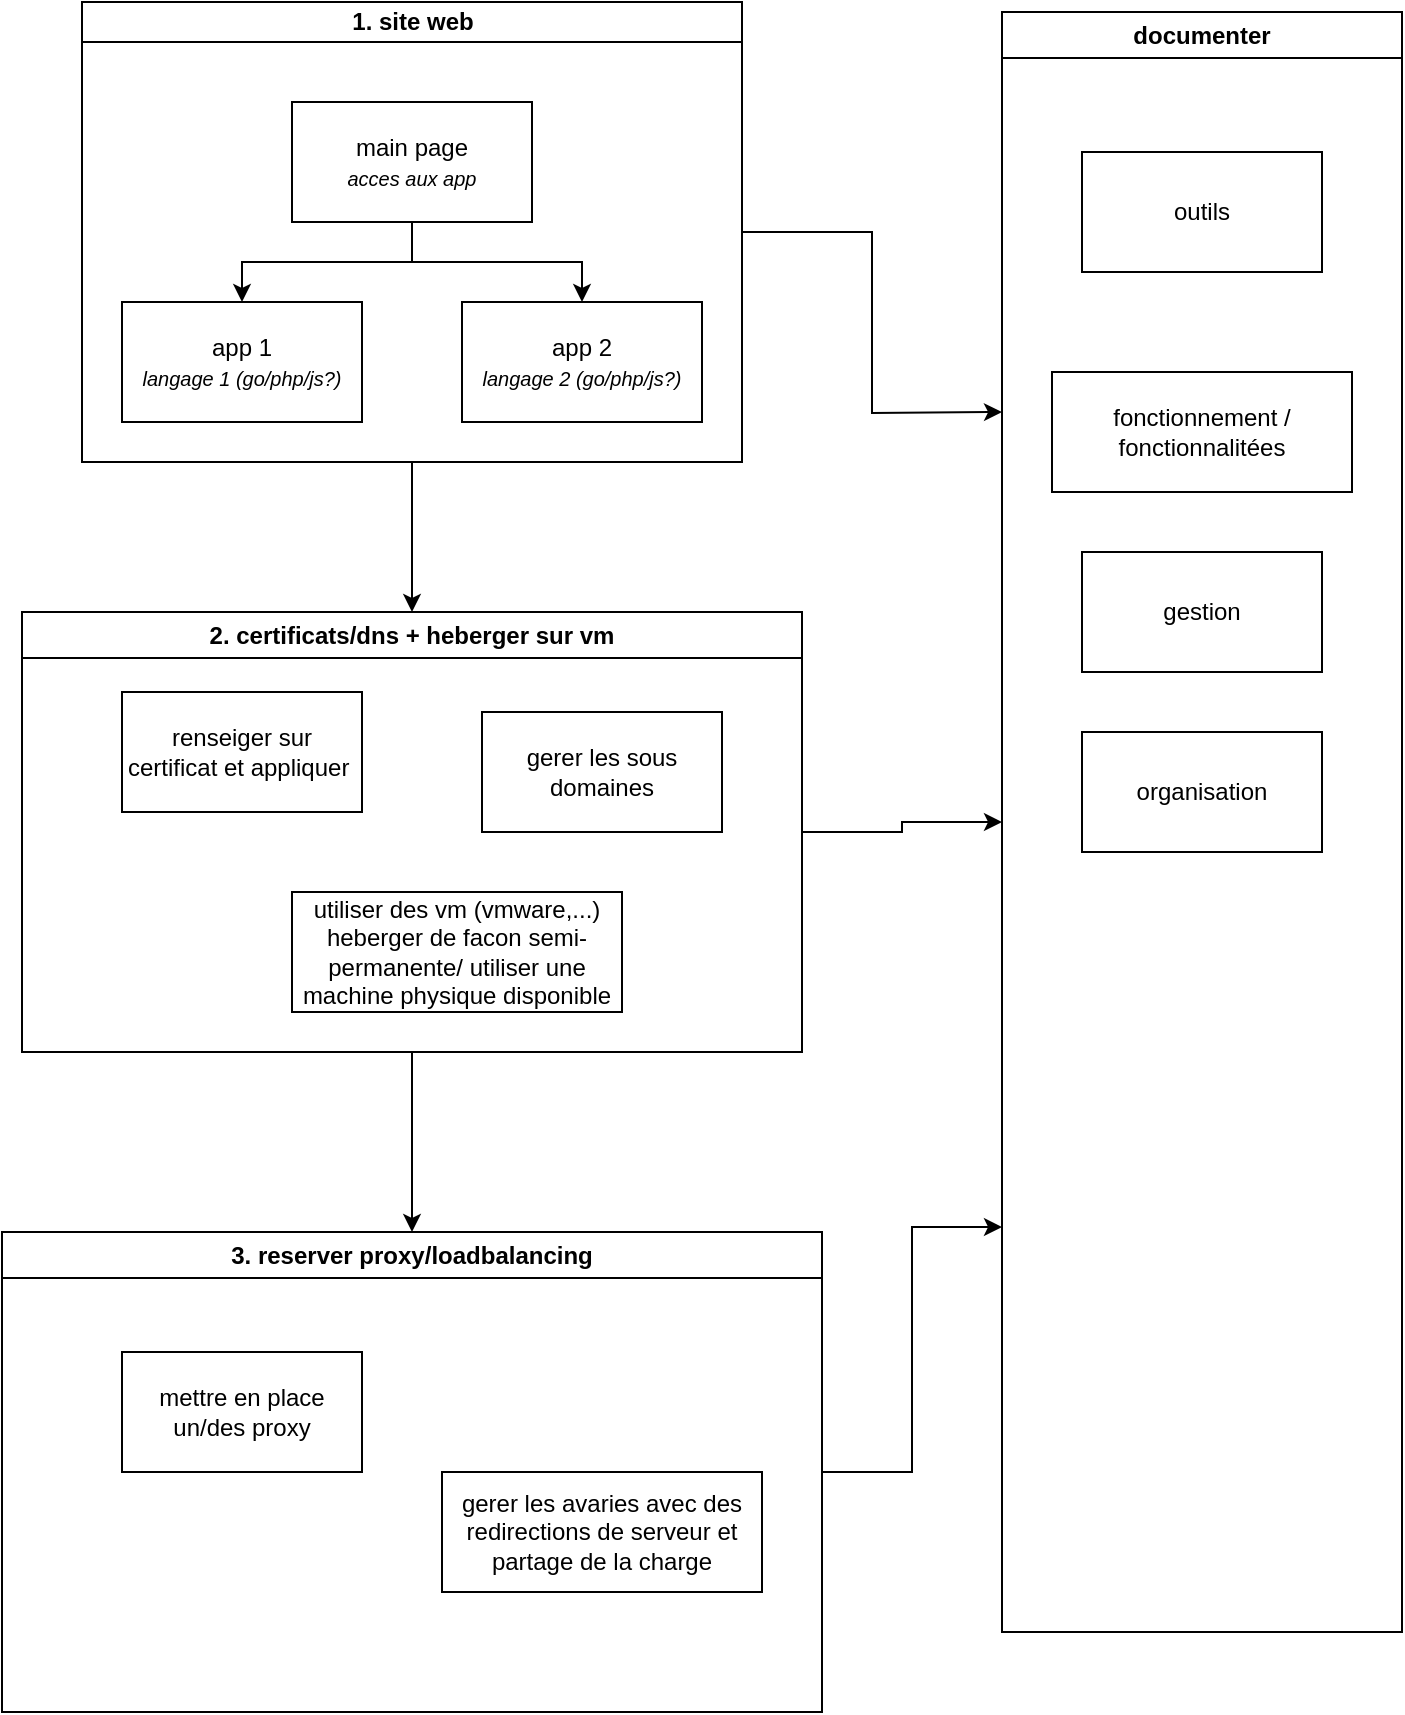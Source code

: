 <mxfile version="23.0.2" type="github">
  <diagram id="prtHgNgQTEPvFCAcTncT" name="Page-1">
    <mxGraphModel dx="1960" dy="950" grid="1" gridSize="10" guides="1" tooltips="1" connect="1" arrows="1" fold="1" page="1" pageScale="1" pageWidth="827" pageHeight="1169" math="0" shadow="0">
      <root>
        <mxCell id="0" />
        <mxCell id="1" parent="0" />
        <mxCell id="wllnhXUUlLf9FEZYVpir-10" style="edgeStyle=orthogonalEdgeStyle;rounded=0;orthogonalLoop=1;jettySize=auto;html=1;exitX=0.5;exitY=1;exitDx=0;exitDy=0;entryX=0.5;entryY=0;entryDx=0;entryDy=0;" edge="1" parent="1" source="dNxyNK7c78bLwvsdeMH5-11" target="wllnhXUUlLf9FEZYVpir-9">
          <mxGeometry relative="1" as="geometry" />
        </mxCell>
        <mxCell id="wllnhXUUlLf9FEZYVpir-21" style="edgeStyle=orthogonalEdgeStyle;rounded=0;orthogonalLoop=1;jettySize=auto;html=1;exitX=1;exitY=0.5;exitDx=0;exitDy=0;" edge="1" parent="1" source="dNxyNK7c78bLwvsdeMH5-11">
          <mxGeometry relative="1" as="geometry">
            <mxPoint x="560" y="245" as="targetPoint" />
          </mxGeometry>
        </mxCell>
        <mxCell id="dNxyNK7c78bLwvsdeMH5-11" value="1. site web" style="swimlane;html=1;startSize=20;horizontal=1;containerType=tree;glass=0;" parent="1" vertex="1">
          <mxGeometry x="100" y="40" width="330" height="230" as="geometry" />
        </mxCell>
        <mxCell id="wllnhXUUlLf9FEZYVpir-4" style="edgeStyle=orthogonalEdgeStyle;rounded=0;orthogonalLoop=1;jettySize=auto;html=1;exitX=0.5;exitY=1;exitDx=0;exitDy=0;entryX=0.5;entryY=0;entryDx=0;entryDy=0;" edge="1" parent="dNxyNK7c78bLwvsdeMH5-11" source="wllnhXUUlLf9FEZYVpir-1" target="wllnhXUUlLf9FEZYVpir-2">
          <mxGeometry relative="1" as="geometry" />
        </mxCell>
        <mxCell id="wllnhXUUlLf9FEZYVpir-5" style="edgeStyle=orthogonalEdgeStyle;rounded=0;orthogonalLoop=1;jettySize=auto;html=1;exitX=0.5;exitY=1;exitDx=0;exitDy=0;entryX=0.5;entryY=0;entryDx=0;entryDy=0;" edge="1" parent="dNxyNK7c78bLwvsdeMH5-11" source="wllnhXUUlLf9FEZYVpir-1" target="wllnhXUUlLf9FEZYVpir-3">
          <mxGeometry relative="1" as="geometry" />
        </mxCell>
        <mxCell id="wllnhXUUlLf9FEZYVpir-1" value="main page&lt;br&gt;&lt;i&gt;&lt;font style=&quot;font-size: 10px;&quot;&gt;acces aux app&lt;/font&gt;&lt;/i&gt;" style="rounded=0;whiteSpace=wrap;html=1;" vertex="1" parent="dNxyNK7c78bLwvsdeMH5-11">
          <mxGeometry x="105" y="50" width="120" height="60" as="geometry" />
        </mxCell>
        <mxCell id="wllnhXUUlLf9FEZYVpir-2" value="app 1&lt;br&gt;&lt;i&gt;&lt;font style=&quot;font-size: 10px;&quot;&gt;langage 1 (go/php/js?)&lt;/font&gt;&lt;/i&gt;" style="rounded=0;whiteSpace=wrap;html=1;" vertex="1" parent="dNxyNK7c78bLwvsdeMH5-11">
          <mxGeometry x="20" y="150" width="120" height="60" as="geometry" />
        </mxCell>
        <mxCell id="wllnhXUUlLf9FEZYVpir-3" value="app 2&lt;br&gt;&lt;i&gt;&lt;font style=&quot;font-size: 10px;&quot;&gt;langage 2 (go/php/js?)&lt;/font&gt;&lt;/i&gt;" style="rounded=0;whiteSpace=wrap;html=1;" vertex="1" parent="dNxyNK7c78bLwvsdeMH5-11">
          <mxGeometry x="190" y="150" width="120" height="60" as="geometry" />
        </mxCell>
        <mxCell id="wllnhXUUlLf9FEZYVpir-17" style="edgeStyle=orthogonalEdgeStyle;rounded=0;orthogonalLoop=1;jettySize=auto;html=1;exitX=0.5;exitY=1;exitDx=0;exitDy=0;entryX=0.5;entryY=0;entryDx=0;entryDy=0;" edge="1" parent="1" source="wllnhXUUlLf9FEZYVpir-9" target="wllnhXUUlLf9FEZYVpir-14">
          <mxGeometry relative="1" as="geometry" />
        </mxCell>
        <mxCell id="wllnhXUUlLf9FEZYVpir-22" style="edgeStyle=orthogonalEdgeStyle;rounded=0;orthogonalLoop=1;jettySize=auto;html=1;exitX=1;exitY=0.5;exitDx=0;exitDy=0;entryX=0;entryY=0.5;entryDx=0;entryDy=0;" edge="1" parent="1" source="wllnhXUUlLf9FEZYVpir-9" target="wllnhXUUlLf9FEZYVpir-19">
          <mxGeometry relative="1" as="geometry" />
        </mxCell>
        <mxCell id="wllnhXUUlLf9FEZYVpir-9" value="2. certificats/dns + heberger sur vm" style="swimlane;whiteSpace=wrap;html=1;" vertex="1" parent="1">
          <mxGeometry x="70" y="345" width="390" height="220" as="geometry" />
        </mxCell>
        <mxCell id="wllnhXUUlLf9FEZYVpir-11" value="renseiger sur certificat et appliquer&amp;nbsp;" style="rounded=0;whiteSpace=wrap;html=1;" vertex="1" parent="wllnhXUUlLf9FEZYVpir-9">
          <mxGeometry x="50" y="40" width="120" height="60" as="geometry" />
        </mxCell>
        <mxCell id="wllnhXUUlLf9FEZYVpir-12" value="gerer les sous domaines" style="rounded=0;whiteSpace=wrap;html=1;" vertex="1" parent="wllnhXUUlLf9FEZYVpir-9">
          <mxGeometry x="230" y="50" width="120" height="60" as="geometry" />
        </mxCell>
        <mxCell id="wllnhXUUlLf9FEZYVpir-13" value="utiliser des vm (vmware,...)&lt;br&gt;heberger de facon semi-permanente/ utiliser une machine physique disponible" style="rounded=0;whiteSpace=wrap;html=1;" vertex="1" parent="wllnhXUUlLf9FEZYVpir-9">
          <mxGeometry x="135" y="140" width="165" height="60" as="geometry" />
        </mxCell>
        <mxCell id="wllnhXUUlLf9FEZYVpir-23" style="edgeStyle=orthogonalEdgeStyle;rounded=0;orthogonalLoop=1;jettySize=auto;html=1;exitX=1;exitY=0.5;exitDx=0;exitDy=0;entryX=0;entryY=0.75;entryDx=0;entryDy=0;" edge="1" parent="1" source="wllnhXUUlLf9FEZYVpir-14" target="wllnhXUUlLf9FEZYVpir-19">
          <mxGeometry relative="1" as="geometry" />
        </mxCell>
        <mxCell id="wllnhXUUlLf9FEZYVpir-14" value="3. reserver proxy/loadbalancing" style="swimlane;whiteSpace=wrap;html=1;" vertex="1" parent="1">
          <mxGeometry x="60" y="655" width="410" height="240" as="geometry" />
        </mxCell>
        <mxCell id="wllnhXUUlLf9FEZYVpir-16" value="gerer les avaries avec des redirections de serveur et partage de la charge" style="rounded=0;whiteSpace=wrap;html=1;" vertex="1" parent="wllnhXUUlLf9FEZYVpir-14">
          <mxGeometry x="220" y="120" width="160" height="60" as="geometry" />
        </mxCell>
        <mxCell id="wllnhXUUlLf9FEZYVpir-18" value="mettre en place un/des proxy" style="rounded=0;whiteSpace=wrap;html=1;" vertex="1" parent="wllnhXUUlLf9FEZYVpir-14">
          <mxGeometry x="60" y="60" width="120" height="60" as="geometry" />
        </mxCell>
        <mxCell id="wllnhXUUlLf9FEZYVpir-19" value="documenter" style="swimlane;whiteSpace=wrap;html=1;" vertex="1" parent="1">
          <mxGeometry x="560" y="45" width="200" height="810" as="geometry" />
        </mxCell>
        <mxCell id="wllnhXUUlLf9FEZYVpir-24" value="outils" style="rounded=0;whiteSpace=wrap;html=1;" vertex="1" parent="wllnhXUUlLf9FEZYVpir-19">
          <mxGeometry x="40" y="70" width="120" height="60" as="geometry" />
        </mxCell>
        <mxCell id="wllnhXUUlLf9FEZYVpir-25" value="fonctionnement / fonctionnalitées" style="rounded=0;whiteSpace=wrap;html=1;" vertex="1" parent="wllnhXUUlLf9FEZYVpir-19">
          <mxGeometry x="25" y="180" width="150" height="60" as="geometry" />
        </mxCell>
        <mxCell id="wllnhXUUlLf9FEZYVpir-26" value="gestion" style="rounded=0;whiteSpace=wrap;html=1;" vertex="1" parent="wllnhXUUlLf9FEZYVpir-19">
          <mxGeometry x="40" y="270" width="120" height="60" as="geometry" />
        </mxCell>
        <mxCell id="wllnhXUUlLf9FEZYVpir-27" value="organisation" style="rounded=0;whiteSpace=wrap;html=1;" vertex="1" parent="wllnhXUUlLf9FEZYVpir-19">
          <mxGeometry x="40" y="360" width="120" height="60" as="geometry" />
        </mxCell>
      </root>
    </mxGraphModel>
  </diagram>
</mxfile>

